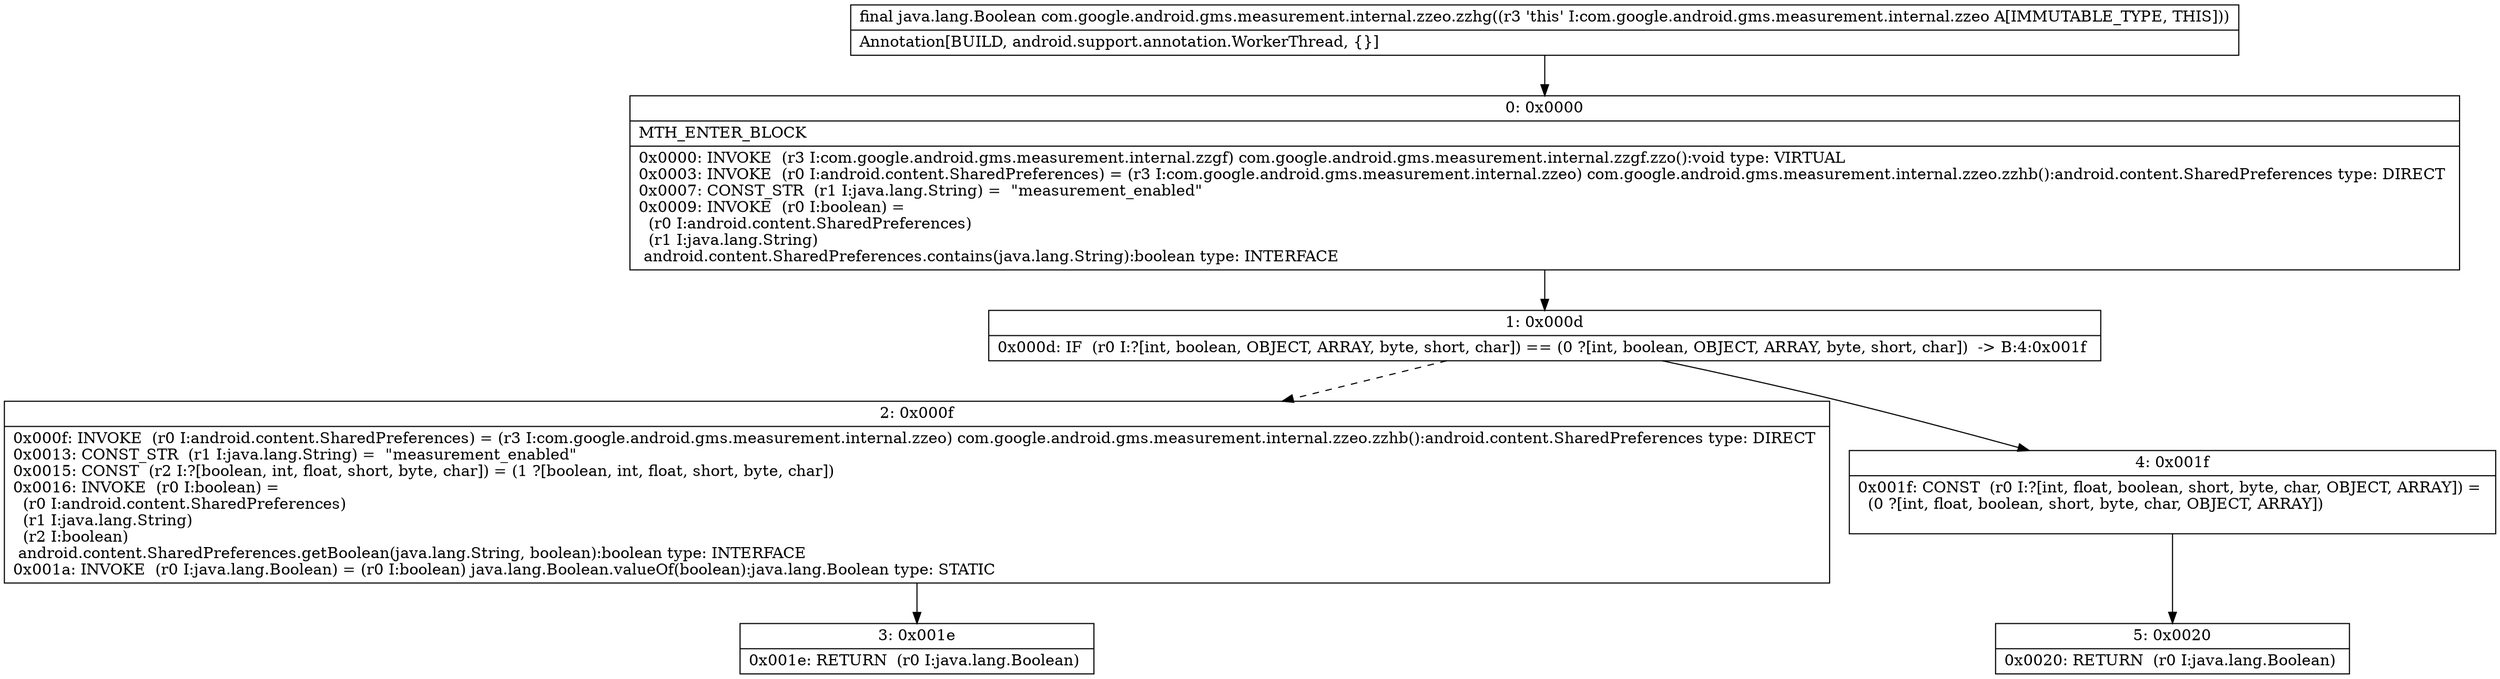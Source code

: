 digraph "CFG forcom.google.android.gms.measurement.internal.zzeo.zzhg()Ljava\/lang\/Boolean;" {
Node_0 [shape=record,label="{0\:\ 0x0000|MTH_ENTER_BLOCK\l|0x0000: INVOKE  (r3 I:com.google.android.gms.measurement.internal.zzgf) com.google.android.gms.measurement.internal.zzgf.zzo():void type: VIRTUAL \l0x0003: INVOKE  (r0 I:android.content.SharedPreferences) = (r3 I:com.google.android.gms.measurement.internal.zzeo) com.google.android.gms.measurement.internal.zzeo.zzhb():android.content.SharedPreferences type: DIRECT \l0x0007: CONST_STR  (r1 I:java.lang.String) =  \"measurement_enabled\" \l0x0009: INVOKE  (r0 I:boolean) = \l  (r0 I:android.content.SharedPreferences)\l  (r1 I:java.lang.String)\l android.content.SharedPreferences.contains(java.lang.String):boolean type: INTERFACE \l}"];
Node_1 [shape=record,label="{1\:\ 0x000d|0x000d: IF  (r0 I:?[int, boolean, OBJECT, ARRAY, byte, short, char]) == (0 ?[int, boolean, OBJECT, ARRAY, byte, short, char])  \-\> B:4:0x001f \l}"];
Node_2 [shape=record,label="{2\:\ 0x000f|0x000f: INVOKE  (r0 I:android.content.SharedPreferences) = (r3 I:com.google.android.gms.measurement.internal.zzeo) com.google.android.gms.measurement.internal.zzeo.zzhb():android.content.SharedPreferences type: DIRECT \l0x0013: CONST_STR  (r1 I:java.lang.String) =  \"measurement_enabled\" \l0x0015: CONST  (r2 I:?[boolean, int, float, short, byte, char]) = (1 ?[boolean, int, float, short, byte, char]) \l0x0016: INVOKE  (r0 I:boolean) = \l  (r0 I:android.content.SharedPreferences)\l  (r1 I:java.lang.String)\l  (r2 I:boolean)\l android.content.SharedPreferences.getBoolean(java.lang.String, boolean):boolean type: INTERFACE \l0x001a: INVOKE  (r0 I:java.lang.Boolean) = (r0 I:boolean) java.lang.Boolean.valueOf(boolean):java.lang.Boolean type: STATIC \l}"];
Node_3 [shape=record,label="{3\:\ 0x001e|0x001e: RETURN  (r0 I:java.lang.Boolean) \l}"];
Node_4 [shape=record,label="{4\:\ 0x001f|0x001f: CONST  (r0 I:?[int, float, boolean, short, byte, char, OBJECT, ARRAY]) = \l  (0 ?[int, float, boolean, short, byte, char, OBJECT, ARRAY])\l \l}"];
Node_5 [shape=record,label="{5\:\ 0x0020|0x0020: RETURN  (r0 I:java.lang.Boolean) \l}"];
MethodNode[shape=record,label="{final java.lang.Boolean com.google.android.gms.measurement.internal.zzeo.zzhg((r3 'this' I:com.google.android.gms.measurement.internal.zzeo A[IMMUTABLE_TYPE, THIS]))  | Annotation[BUILD, android.support.annotation.WorkerThread, \{\}]\l}"];
MethodNode -> Node_0;
Node_0 -> Node_1;
Node_1 -> Node_2[style=dashed];
Node_1 -> Node_4;
Node_2 -> Node_3;
Node_4 -> Node_5;
}

